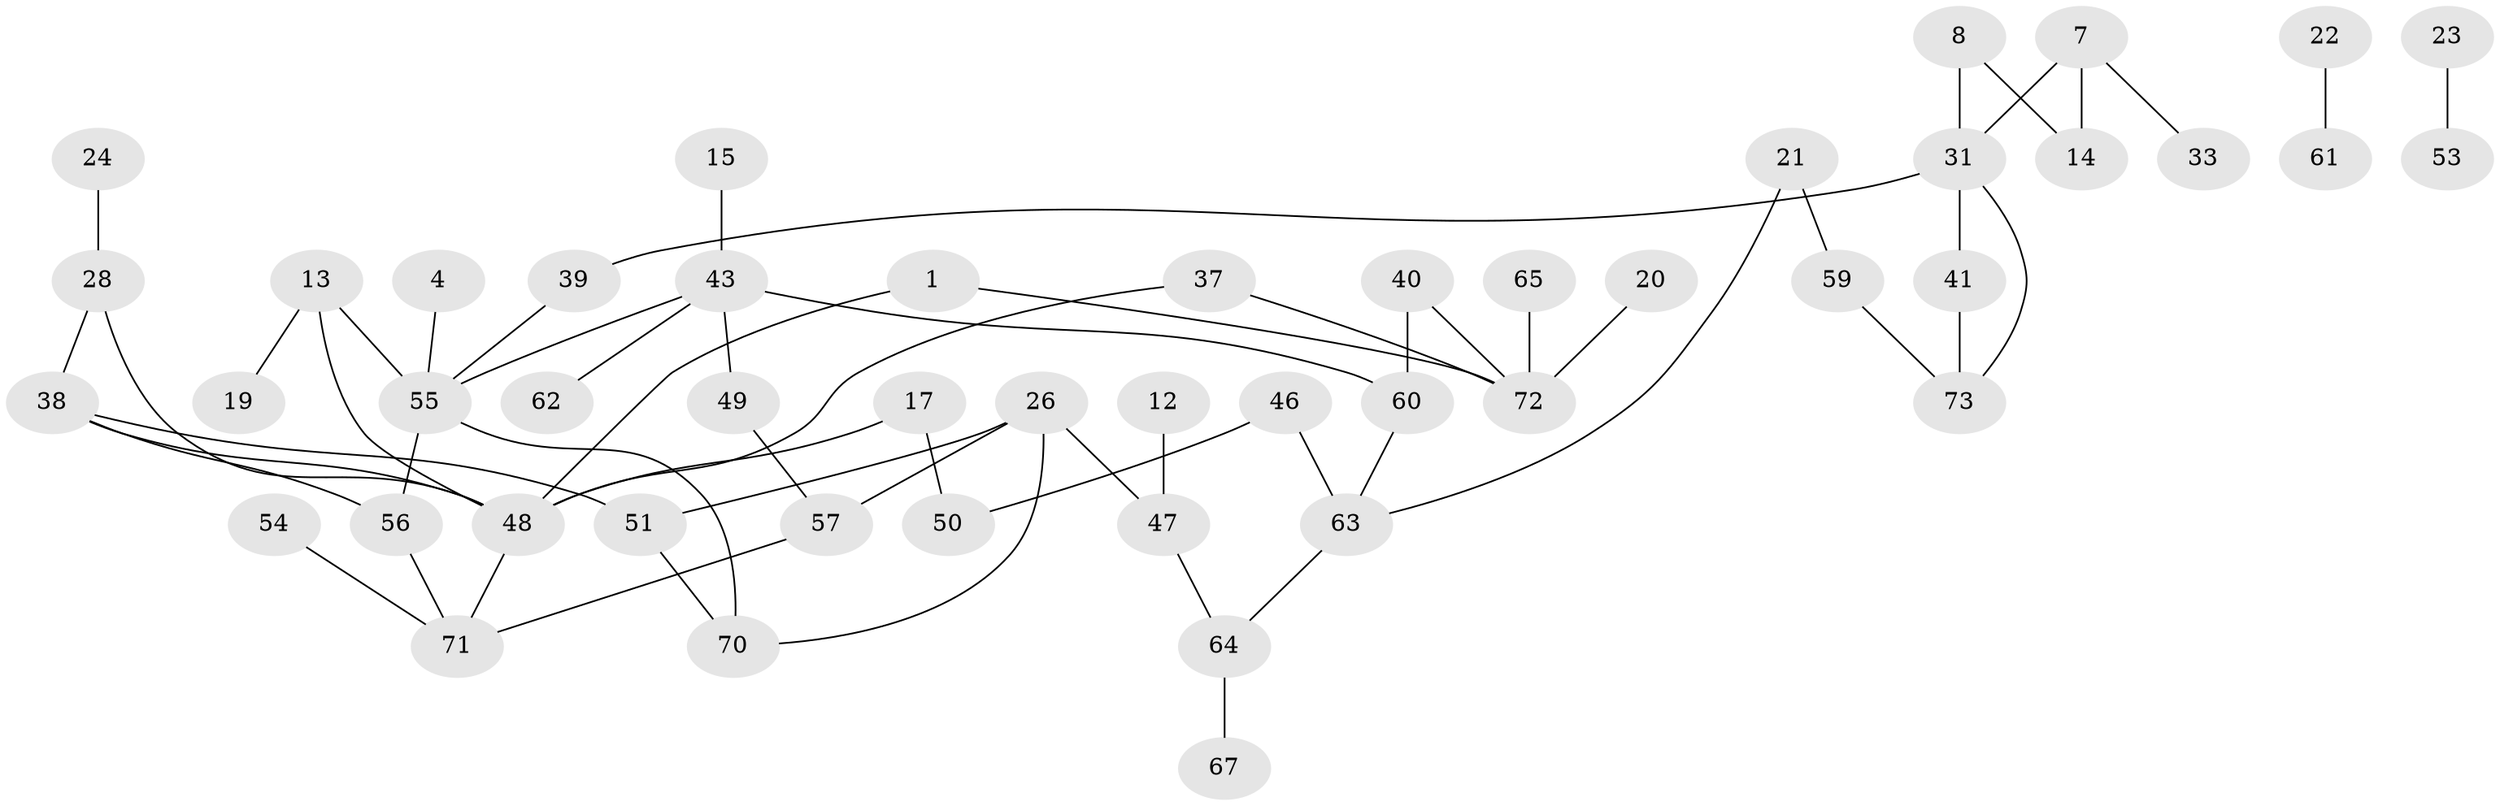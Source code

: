 // original degree distribution, {2: 0.33793103448275863, 0: 0.16551724137931034, 4: 0.1103448275862069, 1: 0.2482758620689655, 3: 0.11724137931034483, 7: 0.006896551724137931, 5: 0.013793103448275862}
// Generated by graph-tools (version 1.1) at 2025/00/03/09/25 03:00:54]
// undirected, 48 vertices, 59 edges
graph export_dot {
graph [start="1"]
  node [color=gray90,style=filled];
  1;
  4;
  7;
  8;
  12;
  13;
  14;
  15;
  17;
  19;
  20;
  21;
  22;
  23;
  24;
  26;
  28;
  31;
  33;
  37;
  38;
  39;
  40;
  41;
  43;
  46;
  47;
  48;
  49;
  50;
  51;
  53;
  54;
  55;
  56;
  57;
  59;
  60;
  61;
  62;
  63;
  64;
  65;
  67;
  70;
  71;
  72;
  73;
  1 -- 48 [weight=1.0];
  1 -- 72 [weight=1.0];
  4 -- 55 [weight=1.0];
  7 -- 14 [weight=1.0];
  7 -- 31 [weight=1.0];
  7 -- 33 [weight=1.0];
  8 -- 14 [weight=1.0];
  8 -- 31 [weight=1.0];
  12 -- 47 [weight=1.0];
  13 -- 19 [weight=1.0];
  13 -- 48 [weight=1.0];
  13 -- 55 [weight=1.0];
  15 -- 43 [weight=1.0];
  17 -- 48 [weight=1.0];
  17 -- 50 [weight=1.0];
  20 -- 72 [weight=1.0];
  21 -- 59 [weight=1.0];
  21 -- 63 [weight=1.0];
  22 -- 61 [weight=1.0];
  23 -- 53 [weight=1.0];
  24 -- 28 [weight=1.0];
  26 -- 47 [weight=1.0];
  26 -- 51 [weight=2.0];
  26 -- 57 [weight=1.0];
  26 -- 70 [weight=1.0];
  28 -- 38 [weight=1.0];
  28 -- 48 [weight=1.0];
  31 -- 39 [weight=1.0];
  31 -- 41 [weight=1.0];
  31 -- 73 [weight=1.0];
  37 -- 48 [weight=1.0];
  37 -- 72 [weight=1.0];
  38 -- 48 [weight=1.0];
  38 -- 51 [weight=1.0];
  38 -- 56 [weight=1.0];
  39 -- 55 [weight=1.0];
  40 -- 60 [weight=1.0];
  40 -- 72 [weight=2.0];
  41 -- 73 [weight=1.0];
  43 -- 49 [weight=1.0];
  43 -- 55 [weight=1.0];
  43 -- 60 [weight=1.0];
  43 -- 62 [weight=1.0];
  46 -- 50 [weight=1.0];
  46 -- 63 [weight=1.0];
  47 -- 64 [weight=1.0];
  48 -- 71 [weight=1.0];
  49 -- 57 [weight=1.0];
  51 -- 70 [weight=1.0];
  54 -- 71 [weight=1.0];
  55 -- 56 [weight=1.0];
  55 -- 70 [weight=1.0];
  56 -- 71 [weight=1.0];
  57 -- 71 [weight=1.0];
  59 -- 73 [weight=1.0];
  60 -- 63 [weight=1.0];
  63 -- 64 [weight=1.0];
  64 -- 67 [weight=1.0];
  65 -- 72 [weight=1.0];
}
